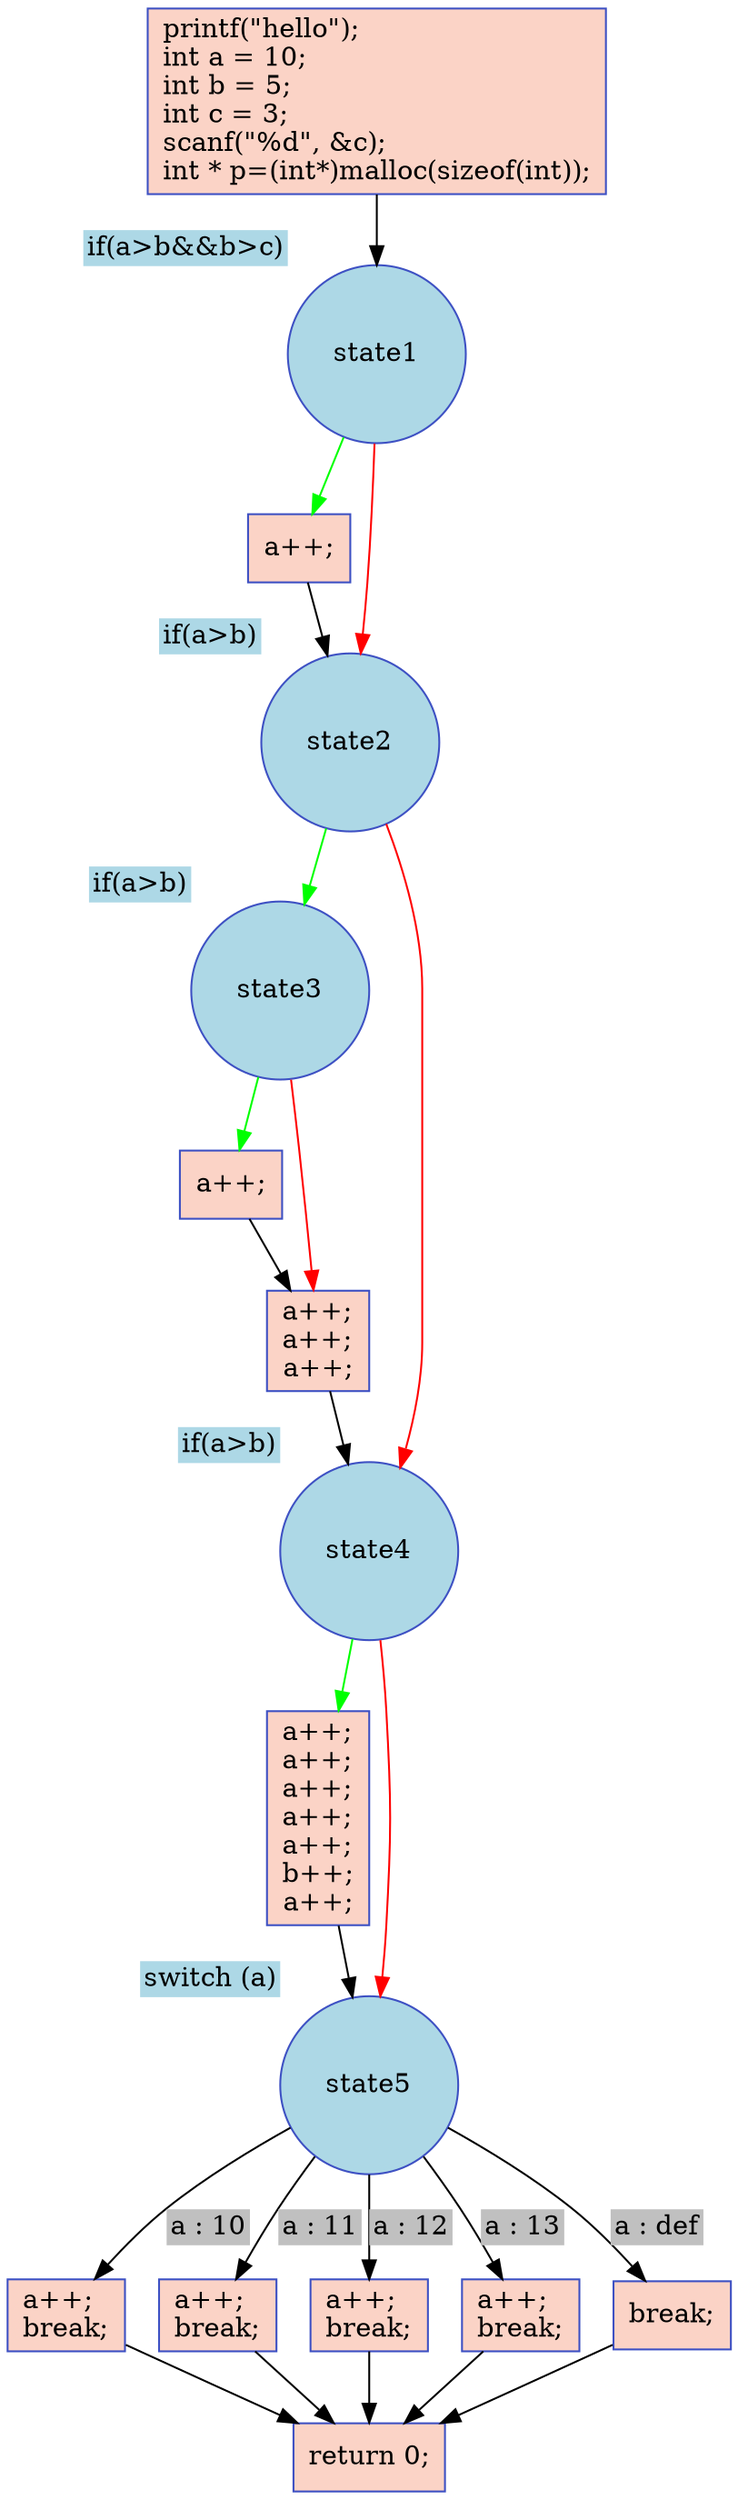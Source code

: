 digraph "FSM for 'main' function" {
Node0xdef940 [shape=record, color="#3d50c3ff", style=filled, fillcolor="#f59c7d70", label="{printf(\"hello\");\lint a = 10;\lint b = 5;\lint c = 3;\lscanf(\"%d\", &amp;c);\lint * p=(int*)malloc(sizeof(int));}"];
Node0xdef941 [shape=circle, color="#3d50c3ff", style=filled, fillcolor="#ADD8E6", label=state1, xlabel=<<TABLE BORDER="0" CELLBORDER="0" CELLSPACING="0"><TR><TD BGCOLOR="lightblue" ALIGN="center">if(a&gt;b&amp;&amp;b&gt;c)</TD></TR></TABLE>>, fixedsize=true, width=1.3, height=1.3];
Node0xdf1260 [shape=record, color="#3d50c3ff", style=filled, fillcolor="#f59c7d70", label="{a++;}"];
Node0xdf0fb1 [shape=circle, color="#3d50c3ff", style=filled, fillcolor="#ADD8E6", label=state2, xlabel=<<TABLE BORDER="0" CELLBORDER="0" CELLSPACING="0"><TR><TD BGCOLOR="lightblue" ALIGN="center">if(a&gt;b)</TD></TR></TABLE>>, fixedsize=true, width=1.3, height=1.3];
Node0xdf1641 [shape=circle, color="#3d50c3ff", style=filled, fillcolor="#ADD8E6", label=state3, xlabel=<<TABLE BORDER="0" CELLBORDER="0" CELLSPACING="0"><TR><TD BGCOLOR="lightblue" ALIGN="center">if(a&gt;b)</TD></TR></TABLE>>, fixedsize=true, width=1.3, height=1.3];
Node0xdf1900 [shape=record, color="#3d50c3ff", style=filled, fillcolor="#f59c7d70", label="{a++;}"];
Node0xdf1950 [shape=record, color="#3d50c3ff", style=filled, fillcolor="#f59c7d70", label="{a++;\la++;\la++;}"];
Node0xdf1691 [shape=circle, color="#3d50c3ff", style=filled, fillcolor="#ADD8E6", label=state4, xlabel=<<TABLE BORDER="0" CELLBORDER="0" CELLSPACING="0"><TR><TD BGCOLOR="lightblue" ALIGN="center">if(a&gt;b)</TD></TR></TABLE>>, fixedsize=true, width=1.3, height=1.3];
Node0xdf2530 [shape=record, color="#3d50c3ff", style=filled, fillcolor="#f59c7d70", label="{a++;\la++;\la++;\la++;\la++;\lb++;\la++;}"];
Node0xdf2581 [shape=circle, color="#3d50c3ff", style=filled, fillcolor="#ADD8E6", label=state5, xlabel=<<TABLE BORDER="0" CELLBORDER="0" CELLSPACING="0"><TR><TD BGCOLOR="lightblue" ALIGN="center">switch (a)</TD></TR></TABLE>>, fixedsize=true, width=1.3, height=1.3];
Node0xdf32a0 [shape=record, color="#3d50c3ff", style=filled, fillcolor="#f59c7d70", label="{a++;\lbreak;}"];
Node0xdf3320 [shape=record, color="#3d50c3ff", style=filled, fillcolor="#f59c7d70", label="{a++;\lbreak;}"];
Node0xdf33a0 [shape=record, color="#3d50c3ff", style=filled, fillcolor="#f59c7d70", label="{a++;\lbreak;}"];
Node0xdf3460 [shape=record, color="#3d50c3ff", style=filled, fillcolor="#f59c7d70", label="{a++;\lbreak;}"];
Node0xdf3250 [shape=record, color="#3d50c3ff", style=filled, fillcolor="#f59c7d70", label="{break;}"];
Node0xdf3820 [shape=record, color="#3d50c3ff", style=filled, fillcolor="#f59c7d70", label="{return 0;}"];
Node0xdef940 -> Node0xdef941;
Node0xdf1260 -> Node0xdf0fb1;
Node0xdf1900 -> Node0xdf1950;
Node0xdf1950 -> Node0xdf1691;
Node0xdf2530 -> Node0xdf2581;
Node0xdf32a0 -> Node0xdf3820;
Node0xdf3320 -> Node0xdf3820;
Node0xdf33a0 -> Node0xdf3820;
Node0xdf3460 -> Node0xdf3820;
Node0xdf3250 -> Node0xdf3820;
Node0xdef941 -> Node0xdf0fb1 [color="#ff0000"];
Node0xdf0fb1 -> Node0xdf1641 [color="#00ff00"];
Node0xdf0fb1 -> Node0xdf1691 [color="#ff0000"];
Node0xdf1641 -> Node0xdf1900 [color="#00ff00"];
Node0xdf1641 -> Node0xdf1950 [color="#ff0000"];
Node0xdf1691 -> Node0xdf2530 [color="#00ff00"];
Node0xdf1691 -> Node0xdf2581 [color="#ff0000"];
Node0xdf2581 -> Node0xdf3250 [label=<<TABLE BORDER="0" CELLBORDER="0" CELLSPACING="0"><TR><TD BGCOLOR="grey" ALIGN="center">a : def</TD></TR></TABLE>>];
Node0xdf2581 -> Node0xdf32a0 [label=<<TABLE BORDER="0" CELLBORDER="0" CELLSPACING="0"><TR><TD BGCOLOR="grey" ALIGN="center">a : 10</TD></TR></TABLE>>];
Node0xdf2581 -> Node0xdf3320 [label=<<TABLE BORDER="0" CELLBORDER="0" CELLSPACING="0"><TR><TD BGCOLOR="grey" ALIGN="center">a : 11</TD></TR></TABLE>>];
Node0xdf2581 -> Node0xdf33a0 [label=<<TABLE BORDER="0" CELLBORDER="0" CELLSPACING="0"><TR><TD BGCOLOR="grey" ALIGN="center">a : 12</TD></TR></TABLE>>];
Node0xdf2581 -> Node0xdf3460 [label=<<TABLE BORDER="0" CELLBORDER="0" CELLSPACING="0"><TR><TD BGCOLOR="grey" ALIGN="center">a : 13</TD></TR></TABLE>>];
Node0xdef941 -> Node0xdf1260 [color="#00ff00"];
}
